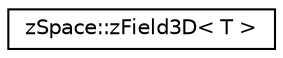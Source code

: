 digraph "Graphical Class Hierarchy"
{
 // LATEX_PDF_SIZE
  edge [fontname="Helvetica",fontsize="10",labelfontname="Helvetica",labelfontsize="10"];
  node [fontname="Helvetica",fontsize="10",shape=record];
  rankdir="LR";
  Node0 [label="zSpace::zField3D\< T \>",height=0.2,width=0.4,color="black", fillcolor="white", style="filled",URL="$classz_space_1_1z_field3_d.html",tooltip="A template class for 3D fields - scalar and vector."];
}

